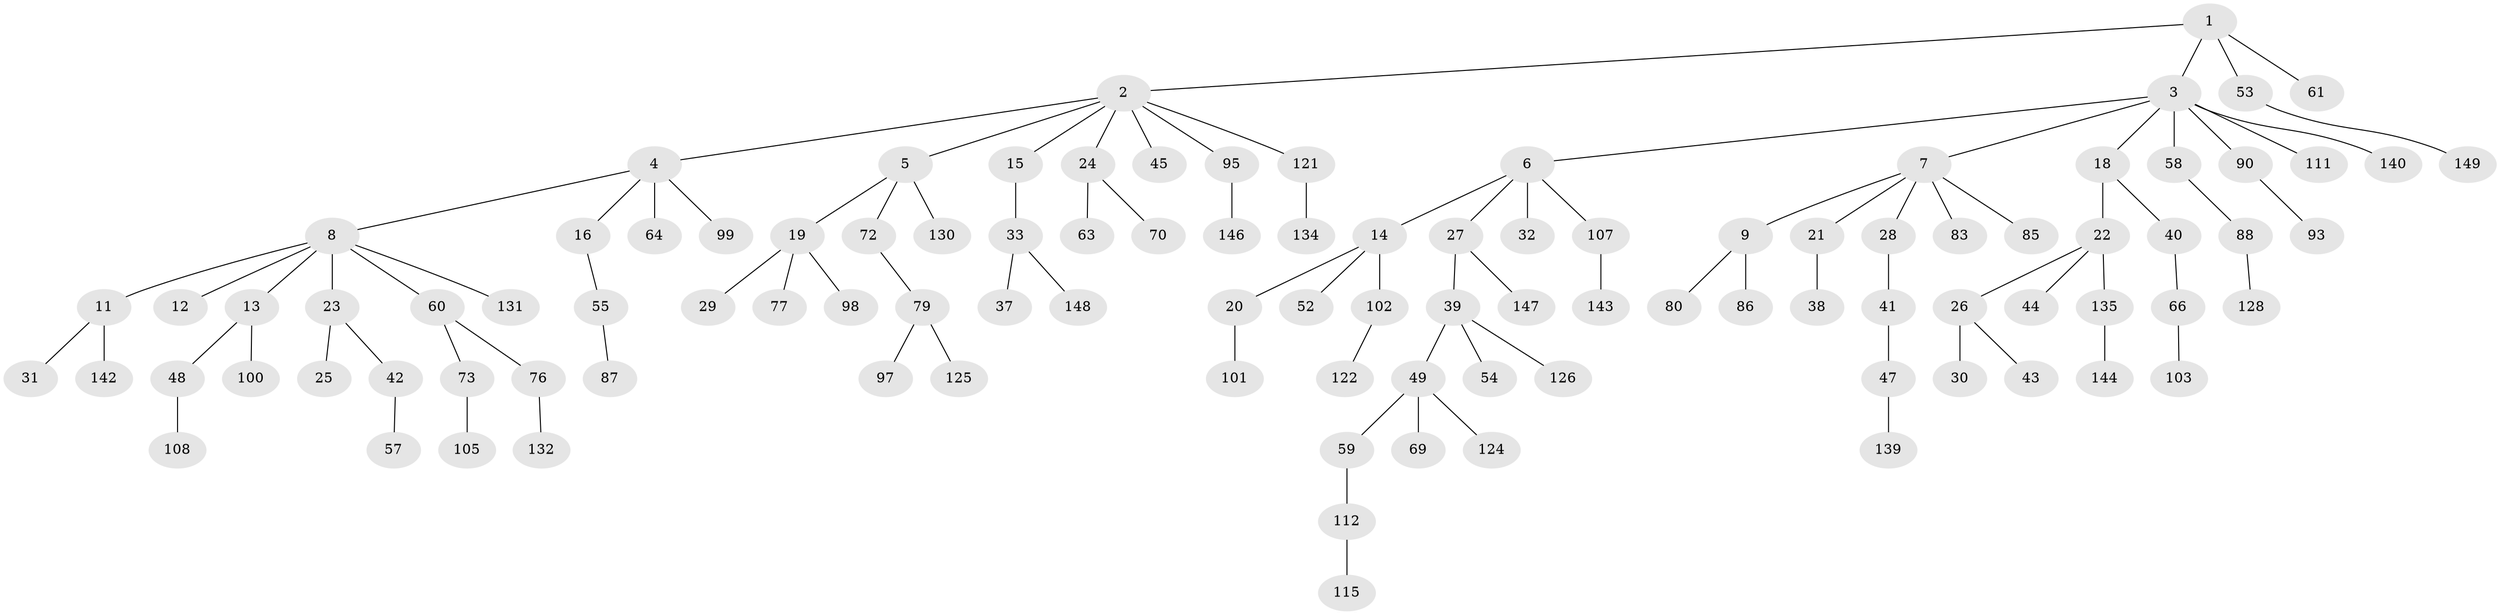 // original degree distribution, {4: 0.06711409395973154, 5: 0.04697986577181208, 8: 0.006711409395973154, 6: 0.006711409395973154, 3: 0.1342281879194631, 1: 0.4899328859060403, 2: 0.2483221476510067}
// Generated by graph-tools (version 1.1) at 2025/42/03/06/25 10:42:06]
// undirected, 104 vertices, 103 edges
graph export_dot {
graph [start="1"]
  node [color=gray90,style=filled];
  1;
  2 [super="+10"];
  3 [super="+17"];
  4 [super="+51"];
  5 [super="+145"];
  6 [super="+74"];
  7 [super="+78"];
  8 [super="+34"];
  9 [super="+123"];
  11 [super="+67"];
  12;
  13 [super="+35"];
  14 [super="+89"];
  15;
  16 [super="+36"];
  18 [super="+137"];
  19 [super="+50"];
  20 [super="+56"];
  21;
  22;
  23 [super="+104"];
  24;
  25 [super="+94"];
  26;
  27 [super="+84"];
  28 [super="+141"];
  29;
  30;
  31;
  32 [super="+110"];
  33 [super="+119"];
  37;
  38 [super="+113"];
  39;
  40 [super="+68"];
  41;
  42;
  43 [super="+46"];
  44;
  45 [super="+120"];
  47;
  48 [super="+65"];
  49 [super="+81"];
  52 [super="+82"];
  53 [super="+71"];
  54 [super="+92"];
  55 [super="+129"];
  57;
  58 [super="+109"];
  59 [super="+106"];
  60 [super="+62"];
  61;
  63;
  64;
  66 [super="+75"];
  69;
  70;
  72 [super="+116"];
  73 [super="+118"];
  76 [super="+136"];
  77;
  79 [super="+91"];
  80;
  83;
  85;
  86;
  87 [super="+96"];
  88;
  90;
  93;
  95 [super="+114"];
  97;
  98;
  99 [super="+117"];
  100;
  101;
  102 [super="+133"];
  103;
  105 [super="+127"];
  107;
  108;
  111;
  112;
  115;
  121;
  122;
  124;
  125;
  126;
  128;
  130;
  131;
  132;
  134;
  135 [super="+138"];
  139;
  140;
  142;
  143;
  144;
  146;
  147;
  148;
  149;
  1 -- 2;
  1 -- 3;
  1 -- 53;
  1 -- 61;
  2 -- 4;
  2 -- 5;
  2 -- 15;
  2 -- 24;
  2 -- 121;
  2 -- 45;
  2 -- 95;
  3 -- 6;
  3 -- 7;
  3 -- 18;
  3 -- 58;
  3 -- 111;
  3 -- 140;
  3 -- 90;
  4 -- 8;
  4 -- 16;
  4 -- 99;
  4 -- 64;
  5 -- 19;
  5 -- 72;
  5 -- 130;
  6 -- 14;
  6 -- 27;
  6 -- 32;
  6 -- 107;
  7 -- 9;
  7 -- 21;
  7 -- 28;
  7 -- 83;
  7 -- 85;
  8 -- 11;
  8 -- 12;
  8 -- 13;
  8 -- 23;
  8 -- 131;
  8 -- 60;
  9 -- 80;
  9 -- 86;
  11 -- 31;
  11 -- 142;
  13 -- 48;
  13 -- 100;
  14 -- 20;
  14 -- 52;
  14 -- 102;
  15 -- 33;
  16 -- 55;
  18 -- 22;
  18 -- 40;
  19 -- 29;
  19 -- 98;
  19 -- 77;
  20 -- 101;
  21 -- 38;
  22 -- 26;
  22 -- 44;
  22 -- 135;
  23 -- 25;
  23 -- 42;
  24 -- 63;
  24 -- 70;
  26 -- 30;
  26 -- 43;
  27 -- 39;
  27 -- 147;
  28 -- 41;
  33 -- 37;
  33 -- 148;
  39 -- 49;
  39 -- 54;
  39 -- 126;
  40 -- 66;
  41 -- 47;
  42 -- 57;
  47 -- 139;
  48 -- 108;
  49 -- 59;
  49 -- 69;
  49 -- 124;
  53 -- 149;
  55 -- 87;
  58 -- 88;
  59 -- 112;
  60 -- 76;
  60 -- 73;
  66 -- 103;
  72 -- 79;
  73 -- 105;
  76 -- 132;
  79 -- 97;
  79 -- 125;
  88 -- 128;
  90 -- 93;
  95 -- 146;
  102 -- 122;
  107 -- 143;
  112 -- 115;
  121 -- 134;
  135 -- 144;
}
